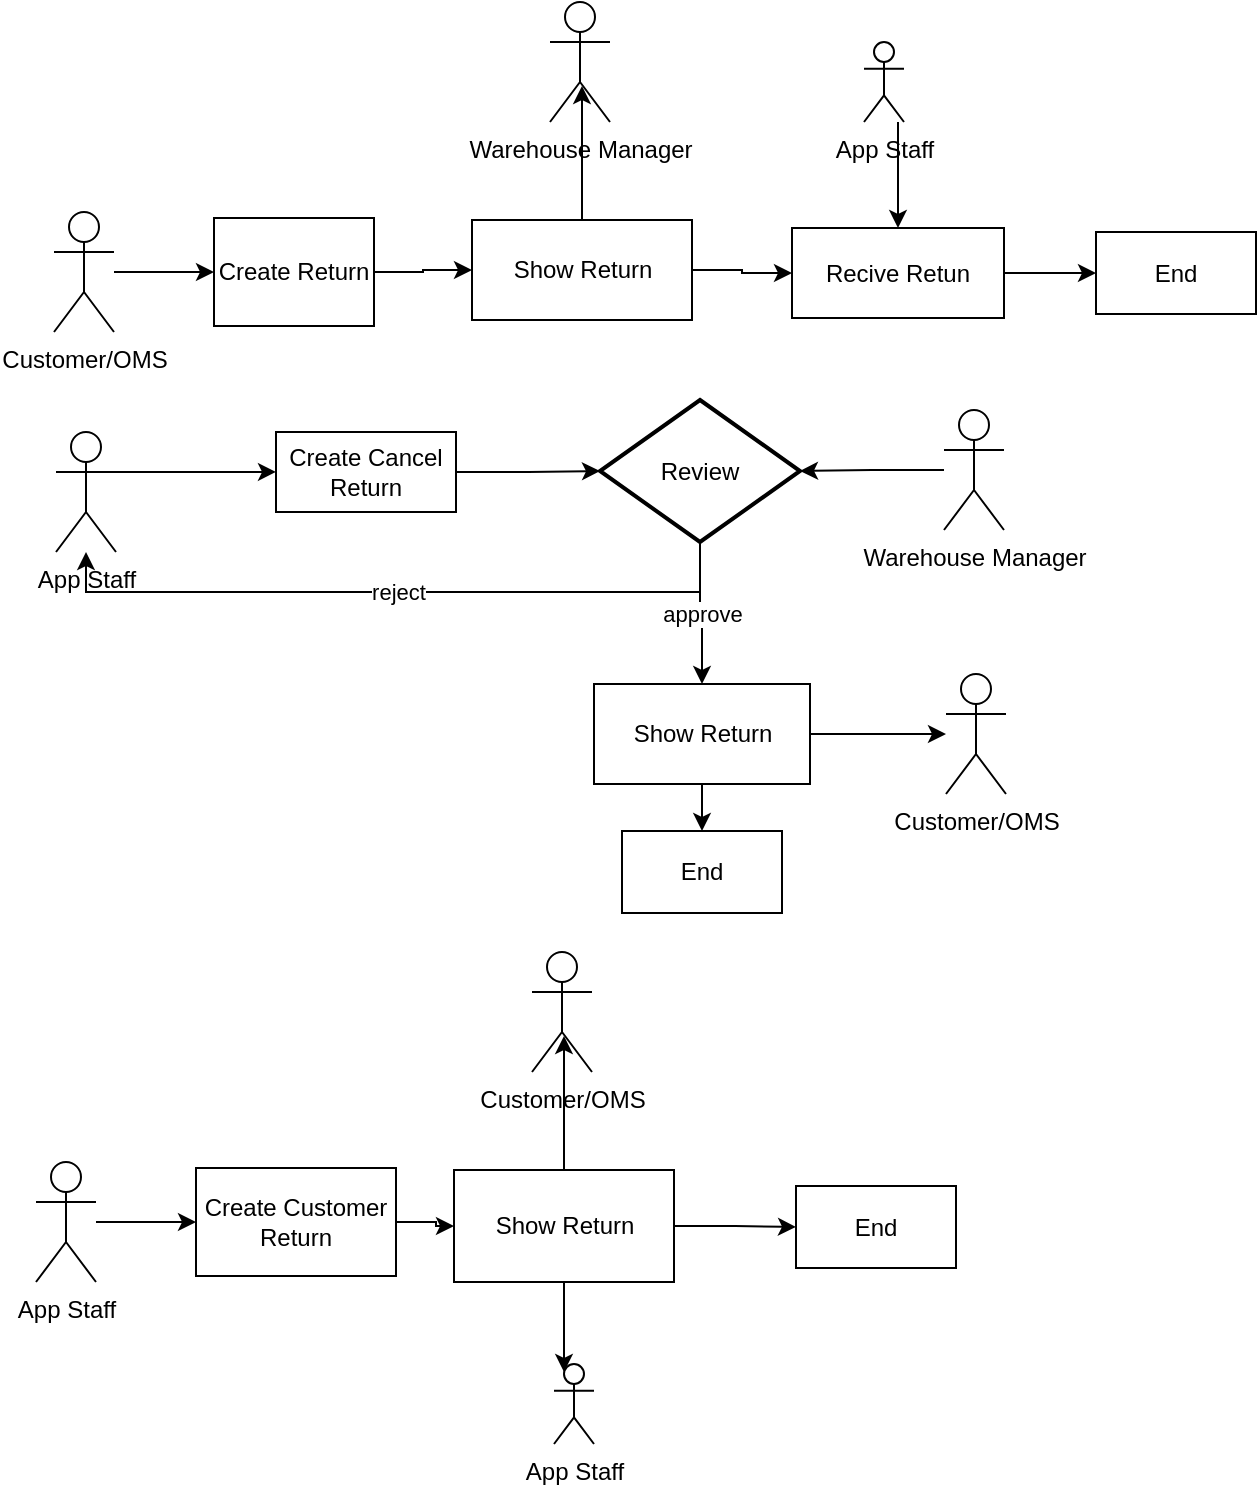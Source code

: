 <mxfile version="20.2.3" type="github">
  <diagram id="7MKN1ZvLbmqTgYSpZnFF" name="第 1 页">
    <mxGraphModel dx="1108" dy="482" grid="1" gridSize="10" guides="1" tooltips="1" connect="1" arrows="1" fold="1" page="1" pageScale="1" pageWidth="827" pageHeight="1169" math="0" shadow="0">
      <root>
        <mxCell id="0" />
        <mxCell id="1" parent="0" />
        <mxCell id="e26AVjFet1fbbbLMomEO-55" style="edgeStyle=orthogonalEdgeStyle;rounded=0;orthogonalLoop=1;jettySize=auto;html=1;entryX=0;entryY=0.5;entryDx=0;entryDy=0;" parent="1" source="gLBqxv2UtmNGe77p2A1N-1" target="e26AVjFet1fbbbLMomEO-35" edge="1">
          <mxGeometry relative="1" as="geometry" />
        </mxCell>
        <mxCell id="gLBqxv2UtmNGe77p2A1N-1" value="Create Return" style="rounded=0;whiteSpace=wrap;html=1;" parent="1" vertex="1">
          <mxGeometry x="199" y="118" width="80" height="54" as="geometry" />
        </mxCell>
        <mxCell id="e26AVjFet1fbbbLMomEO-2" style="edgeStyle=orthogonalEdgeStyle;rounded=0;orthogonalLoop=1;jettySize=auto;html=1;entryX=0;entryY=0.5;entryDx=0;entryDy=0;" parent="1" source="e26AVjFet1fbbbLMomEO-1" target="gLBqxv2UtmNGe77p2A1N-1" edge="1">
          <mxGeometry relative="1" as="geometry" />
        </mxCell>
        <mxCell id="e26AVjFet1fbbbLMomEO-1" value="Customer/OMS" style="shape=umlActor;verticalLabelPosition=bottom;verticalAlign=top;html=1;" parent="1" vertex="1">
          <mxGeometry x="119" y="115" width="30" height="60" as="geometry" />
        </mxCell>
        <mxCell id="e26AVjFet1fbbbLMomEO-11" style="edgeStyle=orthogonalEdgeStyle;rounded=0;orthogonalLoop=1;jettySize=auto;html=1;entryX=0;entryY=0.5;entryDx=0;entryDy=0;" parent="1" source="e26AVjFet1fbbbLMomEO-8" target="p526VUoGZZsJQChgebIe-1" edge="1">
          <mxGeometry relative="1" as="geometry">
            <mxPoint x="634" y="145.5" as="targetPoint" />
          </mxGeometry>
        </mxCell>
        <mxCell id="e26AVjFet1fbbbLMomEO-8" value="Recive Retun" style="rounded=0;whiteSpace=wrap;html=1;" parent="1" vertex="1">
          <mxGeometry x="488" y="123" width="106" height="45" as="geometry" />
        </mxCell>
        <mxCell id="e26AVjFet1fbbbLMomEO-15" style="edgeStyle=orthogonalEdgeStyle;rounded=0;orthogonalLoop=1;jettySize=auto;html=1;entryX=0.5;entryY=0;entryDx=0;entryDy=0;" parent="1" source="e26AVjFet1fbbbLMomEO-14" target="e26AVjFet1fbbbLMomEO-8" edge="1">
          <mxGeometry relative="1" as="geometry">
            <Array as="points">
              <mxPoint x="541" y="60" />
              <mxPoint x="541" y="60" />
            </Array>
          </mxGeometry>
        </mxCell>
        <mxCell id="e26AVjFet1fbbbLMomEO-14" value="App Staff" style="shape=umlActor;verticalLabelPosition=bottom;verticalAlign=top;html=1;outlineConnect=0;" parent="1" vertex="1">
          <mxGeometry x="524" y="30" width="20" height="40" as="geometry" />
        </mxCell>
        <mxCell id="e26AVjFet1fbbbLMomEO-28" style="edgeStyle=orthogonalEdgeStyle;rounded=0;orthogonalLoop=1;jettySize=auto;html=1;exitX=1;exitY=0.333;exitDx=0;exitDy=0;exitPerimeter=0;" parent="1" source="e26AVjFet1fbbbLMomEO-18" target="e26AVjFet1fbbbLMomEO-19" edge="1">
          <mxGeometry relative="1" as="geometry" />
        </mxCell>
        <mxCell id="e26AVjFet1fbbbLMomEO-18" value="App Staff" style="shape=umlActor;verticalLabelPosition=bottom;verticalAlign=top;html=1;outlineConnect=0;" parent="1" vertex="1">
          <mxGeometry x="120" y="225" width="30" height="60" as="geometry" />
        </mxCell>
        <mxCell id="e26AVjFet1fbbbLMomEO-45" style="edgeStyle=orthogonalEdgeStyle;rounded=0;orthogonalLoop=1;jettySize=auto;html=1;" parent="1" source="e26AVjFet1fbbbLMomEO-19" target="e26AVjFet1fbbbLMomEO-26" edge="1">
          <mxGeometry relative="1" as="geometry" />
        </mxCell>
        <mxCell id="e26AVjFet1fbbbLMomEO-19" value="Create Cancel Return" style="rounded=0;whiteSpace=wrap;html=1;" parent="1" vertex="1">
          <mxGeometry x="230" y="225" width="90" height="40" as="geometry" />
        </mxCell>
        <mxCell id="e26AVjFet1fbbbLMomEO-21" value="Customer/OMS" style="shape=umlActor;verticalLabelPosition=bottom;verticalAlign=top;html=1;outlineConnect=0;" parent="1" vertex="1">
          <mxGeometry x="565" y="346" width="30" height="60" as="geometry" />
        </mxCell>
        <mxCell id="e26AVjFet1fbbbLMomEO-50" value="approve" style="edgeStyle=orthogonalEdgeStyle;rounded=0;orthogonalLoop=1;jettySize=auto;html=1;" parent="1" source="e26AVjFet1fbbbLMomEO-26" target="e26AVjFet1fbbbLMomEO-47" edge="1">
          <mxGeometry relative="1" as="geometry" />
        </mxCell>
        <mxCell id="e26AVjFet1fbbbLMomEO-51" value="reject" style="edgeStyle=orthogonalEdgeStyle;rounded=0;orthogonalLoop=1;jettySize=auto;html=1;" parent="1" source="e26AVjFet1fbbbLMomEO-26" target="e26AVjFet1fbbbLMomEO-18" edge="1">
          <mxGeometry relative="1" as="geometry">
            <Array as="points">
              <mxPoint x="442" y="305" />
              <mxPoint x="135" y="305" />
            </Array>
          </mxGeometry>
        </mxCell>
        <mxCell id="e26AVjFet1fbbbLMomEO-26" value="Review" style="strokeWidth=2;html=1;shape=mxgraph.flowchart.decision;whiteSpace=wrap;" parent="1" vertex="1">
          <mxGeometry x="392" y="209" width="100" height="71" as="geometry" />
        </mxCell>
        <mxCell id="e26AVjFet1fbbbLMomEO-37" style="edgeStyle=orthogonalEdgeStyle;rounded=0;orthogonalLoop=1;jettySize=auto;html=1;entryX=0.533;entryY=0.7;entryDx=0;entryDy=0;entryPerimeter=0;" parent="1" source="e26AVjFet1fbbbLMomEO-35" target="e26AVjFet1fbbbLMomEO-36" edge="1">
          <mxGeometry relative="1" as="geometry" />
        </mxCell>
        <mxCell id="e26AVjFet1fbbbLMomEO-39" style="edgeStyle=orthogonalEdgeStyle;rounded=0;orthogonalLoop=1;jettySize=auto;html=1;entryX=0;entryY=0.5;entryDx=0;entryDy=0;" parent="1" source="e26AVjFet1fbbbLMomEO-35" target="e26AVjFet1fbbbLMomEO-8" edge="1">
          <mxGeometry relative="1" as="geometry" />
        </mxCell>
        <mxCell id="e26AVjFet1fbbbLMomEO-35" value="Show Return" style="html=1;" parent="1" vertex="1">
          <mxGeometry x="328" y="119" width="110" height="50" as="geometry" />
        </mxCell>
        <mxCell id="e26AVjFet1fbbbLMomEO-36" value="Warehouse Manager" style="shape=umlActor;verticalLabelPosition=bottom;verticalAlign=top;html=1;" parent="1" vertex="1">
          <mxGeometry x="367" y="10" width="30" height="60" as="geometry" />
        </mxCell>
        <mxCell id="e26AVjFet1fbbbLMomEO-46" style="edgeStyle=orthogonalEdgeStyle;rounded=0;orthogonalLoop=1;jettySize=auto;html=1;" parent="1" source="e26AVjFet1fbbbLMomEO-43" target="e26AVjFet1fbbbLMomEO-26" edge="1">
          <mxGeometry relative="1" as="geometry" />
        </mxCell>
        <mxCell id="e26AVjFet1fbbbLMomEO-43" value="Warehouse Manager" style="shape=umlActor;verticalLabelPosition=bottom;verticalAlign=top;html=1;" parent="1" vertex="1">
          <mxGeometry x="564" y="214" width="30" height="60" as="geometry" />
        </mxCell>
        <mxCell id="e26AVjFet1fbbbLMomEO-49" style="edgeStyle=orthogonalEdgeStyle;rounded=0;orthogonalLoop=1;jettySize=auto;html=1;" parent="1" source="e26AVjFet1fbbbLMomEO-47" target="e26AVjFet1fbbbLMomEO-21" edge="1">
          <mxGeometry relative="1" as="geometry" />
        </mxCell>
        <mxCell id="e26AVjFet1fbbbLMomEO-53" style="edgeStyle=orthogonalEdgeStyle;rounded=0;orthogonalLoop=1;jettySize=auto;html=1;entryX=0.5;entryY=0;entryDx=0;entryDy=0;" parent="1" source="e26AVjFet1fbbbLMomEO-47" target="p526VUoGZZsJQChgebIe-3" edge="1">
          <mxGeometry relative="1" as="geometry">
            <mxPoint x="443" y="457" as="targetPoint" />
          </mxGeometry>
        </mxCell>
        <mxCell id="e26AVjFet1fbbbLMomEO-47" value="Show Return" style="html=1;" parent="1" vertex="1">
          <mxGeometry x="389" y="351" width="108" height="50" as="geometry" />
        </mxCell>
        <mxCell id="p526VUoGZZsJQChgebIe-1" value="End" style="rounded=0;whiteSpace=wrap;html=1;" vertex="1" parent="1">
          <mxGeometry x="640" y="125" width="80" height="41" as="geometry" />
        </mxCell>
        <mxCell id="p526VUoGZZsJQChgebIe-3" value="End" style="rounded=0;whiteSpace=wrap;html=1;" vertex="1" parent="1">
          <mxGeometry x="403" y="424.5" width="80" height="41" as="geometry" />
        </mxCell>
        <mxCell id="p526VUoGZZsJQChgebIe-5" style="edgeStyle=orthogonalEdgeStyle;rounded=0;orthogonalLoop=1;jettySize=auto;html=1;entryX=0;entryY=0.5;entryDx=0;entryDy=0;" edge="1" parent="1" source="p526VUoGZZsJQChgebIe-6" target="p526VUoGZZsJQChgebIe-15">
          <mxGeometry relative="1" as="geometry" />
        </mxCell>
        <mxCell id="p526VUoGZZsJQChgebIe-6" value="Create Customer Return" style="rounded=0;whiteSpace=wrap;html=1;" vertex="1" parent="1">
          <mxGeometry x="190" y="593" width="100" height="54" as="geometry" />
        </mxCell>
        <mxCell id="p526VUoGZZsJQChgebIe-7" style="edgeStyle=orthogonalEdgeStyle;rounded=0;orthogonalLoop=1;jettySize=auto;html=1;entryX=0;entryY=0.5;entryDx=0;entryDy=0;" edge="1" parent="1" source="p526VUoGZZsJQChgebIe-8" target="p526VUoGZZsJQChgebIe-6">
          <mxGeometry relative="1" as="geometry" />
        </mxCell>
        <mxCell id="p526VUoGZZsJQChgebIe-8" value="App Staff" style="shape=umlActor;verticalLabelPosition=bottom;verticalAlign=top;html=1;" vertex="1" parent="1">
          <mxGeometry x="110" y="590" width="30" height="60" as="geometry" />
        </mxCell>
        <mxCell id="p526VUoGZZsJQChgebIe-9" style="edgeStyle=orthogonalEdgeStyle;rounded=0;orthogonalLoop=1;jettySize=auto;html=1;entryX=0;entryY=0.5;entryDx=0;entryDy=0;exitX=1;exitY=0.5;exitDx=0;exitDy=0;" edge="1" parent="1" source="p526VUoGZZsJQChgebIe-15" target="p526VUoGZZsJQChgebIe-17">
          <mxGeometry relative="1" as="geometry">
            <mxPoint x="625" y="620.5" as="targetPoint" />
            <mxPoint x="585" y="620.5" as="sourcePoint" />
          </mxGeometry>
        </mxCell>
        <mxCell id="p526VUoGZZsJQChgebIe-13" style="edgeStyle=orthogonalEdgeStyle;rounded=0;orthogonalLoop=1;jettySize=auto;html=1;entryX=0.533;entryY=0.7;entryDx=0;entryDy=0;entryPerimeter=0;" edge="1" parent="1" source="p526VUoGZZsJQChgebIe-15" target="p526VUoGZZsJQChgebIe-16">
          <mxGeometry relative="1" as="geometry" />
        </mxCell>
        <mxCell id="p526VUoGZZsJQChgebIe-20" style="edgeStyle=orthogonalEdgeStyle;rounded=0;orthogonalLoop=1;jettySize=auto;html=1;entryX=0.25;entryY=0.1;entryDx=0;entryDy=0;entryPerimeter=0;" edge="1" parent="1" source="p526VUoGZZsJQChgebIe-15" target="p526VUoGZZsJQChgebIe-18">
          <mxGeometry relative="1" as="geometry" />
        </mxCell>
        <mxCell id="p526VUoGZZsJQChgebIe-15" value="Show Return" style="html=1;" vertex="1" parent="1">
          <mxGeometry x="319" y="594" width="110" height="56" as="geometry" />
        </mxCell>
        <mxCell id="p526VUoGZZsJQChgebIe-16" value="Customer/OMS" style="shape=umlActor;verticalLabelPosition=bottom;verticalAlign=top;html=1;" vertex="1" parent="1">
          <mxGeometry x="358" y="485" width="30" height="60" as="geometry" />
        </mxCell>
        <mxCell id="p526VUoGZZsJQChgebIe-17" value="End" style="rounded=0;whiteSpace=wrap;html=1;" vertex="1" parent="1">
          <mxGeometry x="490" y="602" width="80" height="41" as="geometry" />
        </mxCell>
        <mxCell id="p526VUoGZZsJQChgebIe-18" value="App Staff" style="shape=umlActor;verticalLabelPosition=bottom;verticalAlign=top;html=1;outlineConnect=0;" vertex="1" parent="1">
          <mxGeometry x="369" y="691" width="20" height="40" as="geometry" />
        </mxCell>
      </root>
    </mxGraphModel>
  </diagram>
</mxfile>
